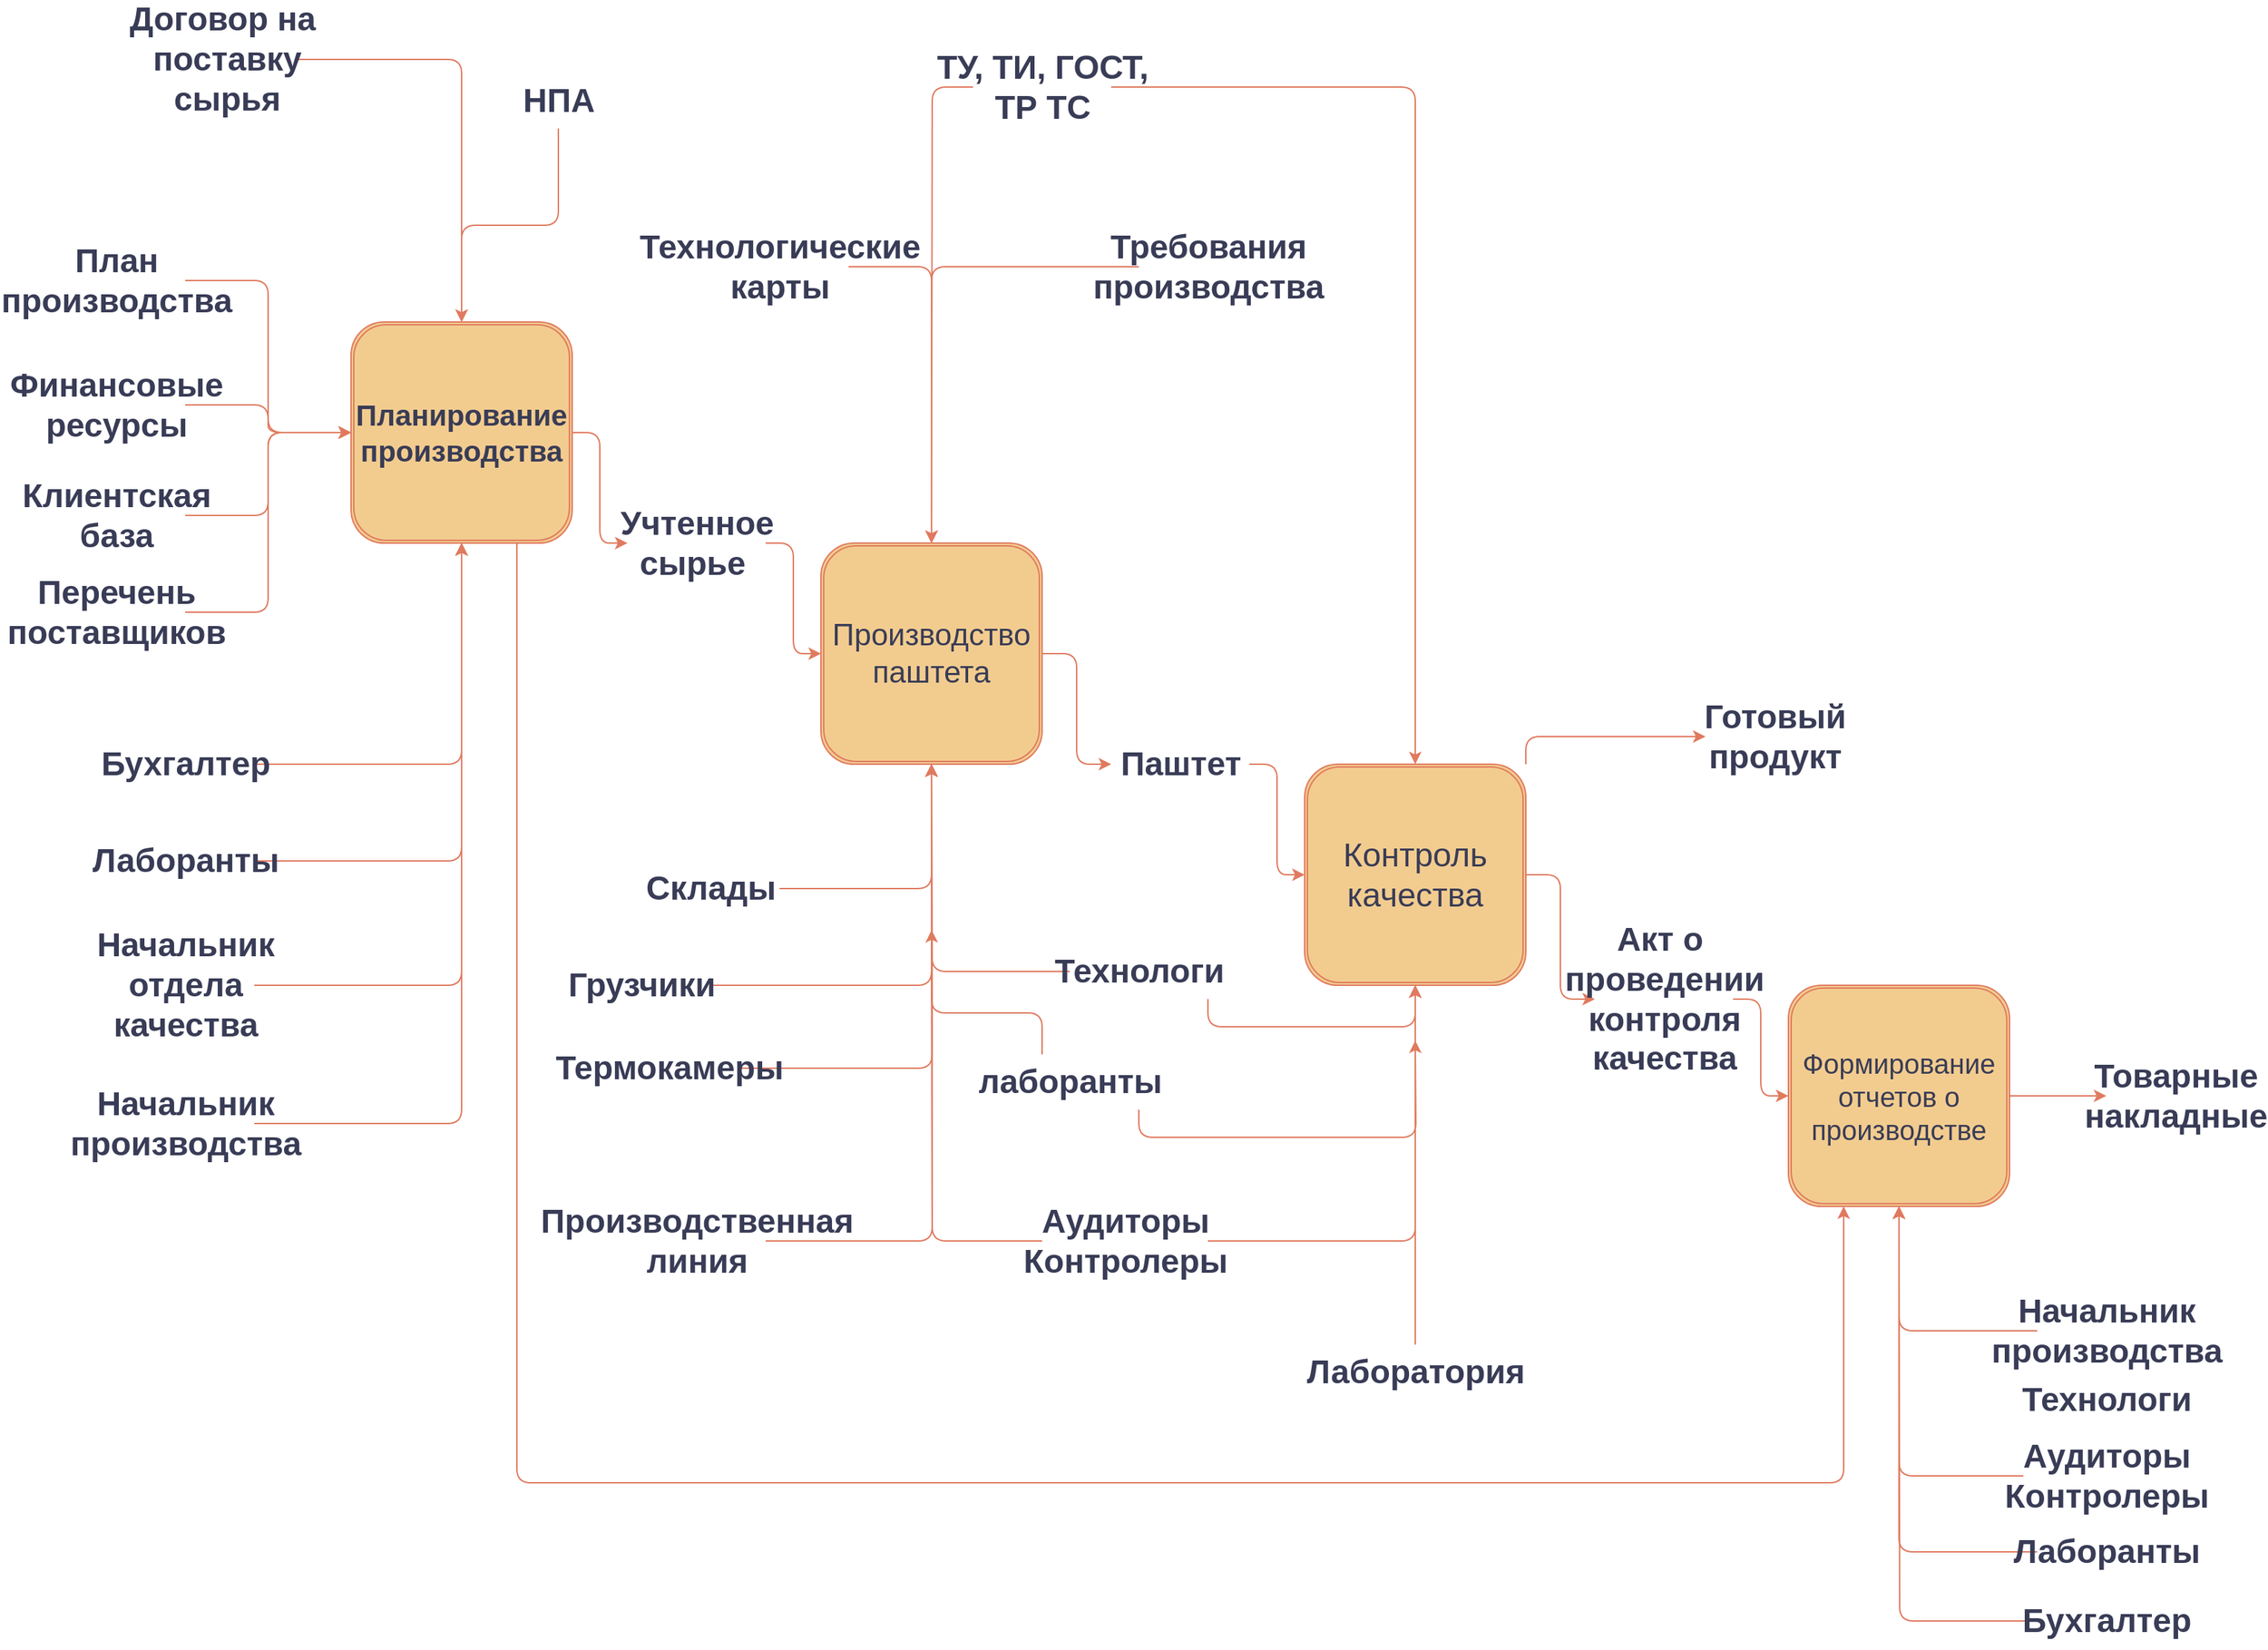 <mxfile version="22.1.9" type="github" pages="2">
  <diagram name="Page-1" id="ff44883e-f642-bcb2-894b-16b3d25a3f0b">
    <mxGraphModel dx="2196" dy="1233" grid="1" gridSize="10" guides="1" tooltips="1" connect="1" arrows="1" fold="1" page="1" pageScale="1.5" pageWidth="1169" pageHeight="826" background="none" math="0" shadow="0">
      <root>
        <mxCell id="0" style=";html=1;" />
        <mxCell id="1" style=";html=1;" parent="0" />
        <mxCell id="2MNdG8TWTTD4uLRWo31f-23" style="edgeStyle=orthogonalEdgeStyle;rounded=1;orthogonalLoop=1;jettySize=auto;html=1;entryX=0;entryY=0.5;entryDx=0;entryDy=0;labelBackgroundColor=none;strokeColor=#E07A5F;fontColor=default;" parent="1" source="2MNdG8TWTTD4uLRWo31f-26" target="2MNdG8TWTTD4uLRWo31f-2" edge="1">
          <mxGeometry relative="1" as="geometry" />
        </mxCell>
        <mxCell id="viDNINyU55MQzNqJjscu-8" style="edgeStyle=orthogonalEdgeStyle;rounded=1;orthogonalLoop=1;jettySize=auto;html=1;exitX=0.75;exitY=1;exitDx=0;exitDy=0;entryX=0.25;entryY=1;entryDx=0;entryDy=0;strokeColor=#E07A5F;fontColor=#393C56;fillColor=#F2CC8F;" edge="1" parent="1" source="2MNdG8TWTTD4uLRWo31f-1" target="2MNdG8TWTTD4uLRWo31f-4">
          <mxGeometry relative="1" as="geometry">
            <Array as="points">
              <mxPoint x="390" y="1110" />
              <mxPoint x="1350" y="1110" />
            </Array>
          </mxGeometry>
        </mxCell>
        <mxCell id="2MNdG8TWTTD4uLRWo31f-1" value="&lt;h3 style=&quot;font-size: 21px;&quot;&gt;Планирование производства&lt;/h3&gt;" style="shape=ext;double=1;whiteSpace=wrap;html=1;aspect=fixed;fontSize=21;labelBackgroundColor=none;fillColor=#F2CC8F;strokeColor=#E07A5F;fontColor=#393C56;rounded=1;" parent="1" vertex="1">
          <mxGeometry x="270" y="270" width="160" height="160" as="geometry" />
        </mxCell>
        <mxCell id="2MNdG8TWTTD4uLRWo31f-24" style="edgeStyle=orthogonalEdgeStyle;rounded=1;orthogonalLoop=1;jettySize=auto;html=1;entryX=0;entryY=0.5;entryDx=0;entryDy=0;labelBackgroundColor=none;strokeColor=#E07A5F;fontColor=default;" parent="1" source="viDNINyU55MQzNqJjscu-6" target="2MNdG8TWTTD4uLRWo31f-3" edge="1">
          <mxGeometry relative="1" as="geometry" />
        </mxCell>
        <mxCell id="2MNdG8TWTTD4uLRWo31f-2" value="Производство паштета" style="shape=ext;double=1;whiteSpace=wrap;html=1;aspect=fixed;fontSize=22;labelBackgroundColor=none;fillColor=#F2CC8F;strokeColor=#E07A5F;fontColor=#393C56;rounded=1;" parent="1" vertex="1">
          <mxGeometry x="610" y="430" width="160" height="160" as="geometry" />
        </mxCell>
        <mxCell id="2MNdG8TWTTD4uLRWo31f-25" style="edgeStyle=orthogonalEdgeStyle;rounded=1;orthogonalLoop=1;jettySize=auto;html=1;entryX=0;entryY=0.5;entryDx=0;entryDy=0;labelBackgroundColor=none;strokeColor=#E07A5F;fontColor=default;" parent="1" source="2MNdG8TWTTD4uLRWo31f-57" target="2MNdG8TWTTD4uLRWo31f-4" edge="1">
          <mxGeometry relative="1" as="geometry" />
        </mxCell>
        <mxCell id="2MNdG8TWTTD4uLRWo31f-61" style="edgeStyle=orthogonalEdgeStyle;rounded=1;orthogonalLoop=1;jettySize=auto;html=1;exitX=1;exitY=0;exitDx=0;exitDy=0;entryX=0;entryY=0.5;entryDx=0;entryDy=0;labelBackgroundColor=none;strokeColor=#E07A5F;fontColor=default;" parent="1" source="2MNdG8TWTTD4uLRWo31f-3" target="2MNdG8TWTTD4uLRWo31f-56" edge="1">
          <mxGeometry relative="1" as="geometry" />
        </mxCell>
        <mxCell id="2MNdG8TWTTD4uLRWo31f-3" value="Контроль качества" style="shape=ext;double=1;whiteSpace=wrap;html=1;aspect=fixed;fontSize=24;labelBackgroundColor=none;fillColor=#F2CC8F;strokeColor=#E07A5F;fontColor=#393C56;rounded=1;" parent="1" vertex="1">
          <mxGeometry x="960" y="590" width="160" height="160" as="geometry" />
        </mxCell>
        <mxCell id="2MNdG8TWTTD4uLRWo31f-79" style="edgeStyle=orthogonalEdgeStyle;rounded=1;orthogonalLoop=1;jettySize=auto;html=1;exitX=1;exitY=0.5;exitDx=0;exitDy=0;entryX=0;entryY=0.5;entryDx=0;entryDy=0;labelBackgroundColor=none;strokeColor=#E07A5F;fontColor=default;" parent="1" source="2MNdG8TWTTD4uLRWo31f-4" target="2MNdG8TWTTD4uLRWo31f-77" edge="1">
          <mxGeometry relative="1" as="geometry" />
        </mxCell>
        <mxCell id="2MNdG8TWTTD4uLRWo31f-4" value="Формирование отчетов о производстве" style="shape=ext;double=1;whiteSpace=wrap;html=1;aspect=fixed;fontSize=20;labelBackgroundColor=none;fillColor=#F2CC8F;strokeColor=#E07A5F;fontColor=#393C56;rounded=1;" parent="1" vertex="1">
          <mxGeometry x="1310" y="750" width="160" height="160" as="geometry" />
        </mxCell>
        <mxCell id="2MNdG8TWTTD4uLRWo31f-20" style="edgeStyle=orthogonalEdgeStyle;rounded=1;orthogonalLoop=1;jettySize=auto;html=1;entryX=0.5;entryY=0;entryDx=0;entryDy=0;labelBackgroundColor=none;strokeColor=#E07A5F;fontColor=default;" parent="1" source="2MNdG8TWTTD4uLRWo31f-5" target="2MNdG8TWTTD4uLRWo31f-1" edge="1">
          <mxGeometry relative="1" as="geometry" />
        </mxCell>
        <mxCell id="2MNdG8TWTTD4uLRWo31f-5" value="Договор на&amp;nbsp;&lt;br&gt;поставку&lt;br&gt;сырья" style="text;strokeColor=none;fillColor=none;html=1;fontSize=24;fontStyle=1;verticalAlign=middle;align=center;labelBackgroundColor=none;fontColor=#393C56;rounded=1;" parent="1" vertex="1">
          <mxGeometry x="130" y="60" width="100" height="40" as="geometry" />
        </mxCell>
        <mxCell id="2MNdG8TWTTD4uLRWo31f-14" style="edgeStyle=orthogonalEdgeStyle;rounded=1;orthogonalLoop=1;jettySize=auto;html=1;entryX=0.5;entryY=0;entryDx=0;entryDy=0;labelBackgroundColor=none;strokeColor=#E07A5F;fontColor=default;" parent="1" source="2MNdG8TWTTD4uLRWo31f-6" target="2MNdG8TWTTD4uLRWo31f-1" edge="1">
          <mxGeometry relative="1" as="geometry" />
        </mxCell>
        <mxCell id="2MNdG8TWTTD4uLRWo31f-6" value="НПА" style="text;strokeColor=none;fillColor=none;html=1;fontSize=24;fontStyle=1;verticalAlign=middle;align=center;labelBackgroundColor=none;fontColor=#393C56;rounded=1;" parent="1" vertex="1">
          <mxGeometry x="370" y="90" width="100" height="40" as="geometry" />
        </mxCell>
        <mxCell id="2MNdG8TWTTD4uLRWo31f-16" style="edgeStyle=orthogonalEdgeStyle;rounded=1;orthogonalLoop=1;jettySize=auto;html=1;entryX=0;entryY=0.5;entryDx=0;entryDy=0;labelBackgroundColor=none;strokeColor=#E07A5F;fontColor=default;" parent="1" source="2MNdG8TWTTD4uLRWo31f-7" target="2MNdG8TWTTD4uLRWo31f-1" edge="1">
          <mxGeometry relative="1" as="geometry" />
        </mxCell>
        <mxCell id="2MNdG8TWTTD4uLRWo31f-7" value="План&lt;br&gt;производства" style="text;strokeColor=none;fillColor=none;html=1;fontSize=24;fontStyle=1;verticalAlign=middle;align=center;labelBackgroundColor=none;fontColor=#393C56;rounded=1;" parent="1" vertex="1">
          <mxGeometry x="50" y="220" width="100" height="40" as="geometry" />
        </mxCell>
        <mxCell id="viDNINyU55MQzNqJjscu-15" style="edgeStyle=orthogonalEdgeStyle;rounded=1;orthogonalLoop=1;jettySize=auto;html=1;entryX=0.5;entryY=1;entryDx=0;entryDy=0;strokeColor=#E07A5F;fontColor=#393C56;fillColor=#F2CC8F;" edge="1" parent="1" source="2MNdG8TWTTD4uLRWo31f-9" target="2MNdG8TWTTD4uLRWo31f-1">
          <mxGeometry relative="1" as="geometry" />
        </mxCell>
        <mxCell id="2MNdG8TWTTD4uLRWo31f-9" value="Начальник &lt;br&gt;производства" style="text;strokeColor=none;fillColor=none;html=1;fontSize=24;fontStyle=1;verticalAlign=middle;align=center;labelBackgroundColor=none;fontColor=#393C56;rounded=1;" parent="1" vertex="1">
          <mxGeometry x="100" y="830" width="100" height="40" as="geometry" />
        </mxCell>
        <mxCell id="2MNdG8TWTTD4uLRWo31f-18" style="edgeStyle=orthogonalEdgeStyle;rounded=1;orthogonalLoop=1;jettySize=auto;html=1;entryX=0.5;entryY=1;entryDx=0;entryDy=0;labelBackgroundColor=none;strokeColor=#E07A5F;fontColor=default;" parent="1" source="2MNdG8TWTTD4uLRWo31f-10" target="2MNdG8TWTTD4uLRWo31f-1" edge="1">
          <mxGeometry relative="1" as="geometry" />
        </mxCell>
        <mxCell id="2MNdG8TWTTD4uLRWo31f-10" value="Бухгалтер" style="text;strokeColor=none;fillColor=none;html=1;fontSize=24;fontStyle=1;verticalAlign=middle;align=center;labelBackgroundColor=none;fontColor=#393C56;rounded=1;" parent="1" vertex="1">
          <mxGeometry x="100" y="570" width="100" height="40" as="geometry" />
        </mxCell>
        <mxCell id="2MNdG8TWTTD4uLRWo31f-13" style="edgeStyle=orthogonalEdgeStyle;rounded=1;orthogonalLoop=1;jettySize=auto;html=1;entryX=0.5;entryY=1;entryDx=0;entryDy=0;labelBackgroundColor=none;strokeColor=#E07A5F;fontColor=default;" parent="1" target="2MNdG8TWTTD4uLRWo31f-1" edge="1" source="2MNdG8TWTTD4uLRWo31f-76">
          <mxGeometry relative="1" as="geometry">
            <mxPoint x="140.0" y="670.059" as="sourcePoint" />
          </mxGeometry>
        </mxCell>
        <mxCell id="2MNdG8TWTTD4uLRWo31f-19" style="edgeStyle=orthogonalEdgeStyle;rounded=1;orthogonalLoop=1;jettySize=auto;html=1;entryX=0.5;entryY=1;entryDx=0;entryDy=0;labelBackgroundColor=none;strokeColor=#E07A5F;fontColor=default;" parent="1" source="2MNdG8TWTTD4uLRWo31f-12" target="2MNdG8TWTTD4uLRWo31f-1" edge="1">
          <mxGeometry relative="1" as="geometry" />
        </mxCell>
        <mxCell id="2MNdG8TWTTD4uLRWo31f-12" value="Начальник&lt;br&gt;отдела&lt;br&gt;качества" style="text;strokeColor=none;fillColor=none;html=1;fontSize=24;fontStyle=1;verticalAlign=middle;align=center;labelBackgroundColor=none;fontColor=#393C56;rounded=1;" parent="1" vertex="1">
          <mxGeometry x="100" y="730" width="100" height="40" as="geometry" />
        </mxCell>
        <mxCell id="2MNdG8TWTTD4uLRWo31f-55" style="edgeStyle=orthogonalEdgeStyle;rounded=1;orthogonalLoop=1;jettySize=auto;html=1;exitX=1;exitY=0.5;exitDx=0;exitDy=0;entryX=0.5;entryY=0;entryDx=0;entryDy=0;labelBackgroundColor=none;strokeColor=#E07A5F;fontColor=default;" parent="1" source="2MNdG8TWTTD4uLRWo31f-27" target="2MNdG8TWTTD4uLRWo31f-3" edge="1">
          <mxGeometry relative="1" as="geometry" />
        </mxCell>
        <mxCell id="4wdFIAZ6K4_SS5EIAHYy-5" style="edgeStyle=orthogonalEdgeStyle;rounded=1;orthogonalLoop=1;jettySize=auto;html=1;strokeColor=#E07A5F;fontColor=#393C56;fillColor=#F2CC8F;" edge="1" parent="1" source="2MNdG8TWTTD4uLRWo31f-27">
          <mxGeometry relative="1" as="geometry">
            <mxPoint x="690" y="430" as="targetPoint" />
          </mxGeometry>
        </mxCell>
        <mxCell id="2MNdG8TWTTD4uLRWo31f-27" value="ТУ, ТИ, ГОСТ, &lt;br&gt;ТР ТС" style="text;strokeColor=none;fillColor=none;html=1;fontSize=24;fontStyle=1;verticalAlign=middle;align=center;labelBackgroundColor=none;fontColor=#393C56;rounded=1;" parent="1" vertex="1">
          <mxGeometry x="720" y="80" width="100" height="40" as="geometry" />
        </mxCell>
        <mxCell id="2MNdG8TWTTD4uLRWo31f-38" style="edgeStyle=orthogonalEdgeStyle;rounded=1;orthogonalLoop=1;jettySize=auto;html=1;entryX=0.5;entryY=1;entryDx=0;entryDy=0;labelBackgroundColor=none;strokeColor=#E07A5F;fontColor=default;" parent="1" source="2MNdG8TWTTD4uLRWo31f-29" target="2MNdG8TWTTD4uLRWo31f-2" edge="1">
          <mxGeometry relative="1" as="geometry" />
        </mxCell>
        <mxCell id="2MNdG8TWTTD4uLRWo31f-29" value="Грузчики" style="text;strokeColor=none;fillColor=none;html=1;fontSize=24;fontStyle=1;verticalAlign=middle;align=center;labelBackgroundColor=none;fontColor=#393C56;rounded=1;" parent="1" vertex="1">
          <mxGeometry x="430" y="730" width="100" height="40" as="geometry" />
        </mxCell>
        <mxCell id="2MNdG8TWTTD4uLRWo31f-39" style="edgeStyle=orthogonalEdgeStyle;rounded=1;orthogonalLoop=1;jettySize=auto;html=1;entryX=0.5;entryY=1;entryDx=0;entryDy=0;labelBackgroundColor=none;strokeColor=#E07A5F;fontColor=default;" parent="1" source="2MNdG8TWTTD4uLRWo31f-30" target="2MNdG8TWTTD4uLRWo31f-2" edge="1">
          <mxGeometry relative="1" as="geometry">
            <Array as="points">
              <mxPoint x="770" y="770" />
              <mxPoint x="690" y="770" />
            </Array>
          </mxGeometry>
        </mxCell>
        <mxCell id="2MNdG8TWTTD4uLRWo31f-52" style="edgeStyle=orthogonalEdgeStyle;rounded=1;orthogonalLoop=1;jettySize=auto;html=1;exitX=1;exitY=1;exitDx=0;exitDy=0;labelBackgroundColor=none;strokeColor=#E07A5F;fontColor=default;" parent="1" source="2MNdG8TWTTD4uLRWo31f-30" edge="1">
          <mxGeometry relative="1" as="geometry">
            <mxPoint x="1040" y="790" as="targetPoint" />
          </mxGeometry>
        </mxCell>
        <mxCell id="2MNdG8TWTTD4uLRWo31f-30" value="лаборанты" style="text;strokeColor=none;fillColor=none;html=1;fontSize=24;fontStyle=1;verticalAlign=middle;align=center;labelBackgroundColor=none;fontColor=#393C56;rounded=1;" parent="1" vertex="1">
          <mxGeometry x="740" y="800" width="100" height="40" as="geometry" />
        </mxCell>
        <mxCell id="2MNdG8TWTTD4uLRWo31f-36" style="edgeStyle=orthogonalEdgeStyle;rounded=1;orthogonalLoop=1;jettySize=auto;html=1;entryX=0.5;entryY=1;entryDx=0;entryDy=0;labelBackgroundColor=none;strokeColor=#E07A5F;fontColor=default;" parent="1" source="2MNdG8TWTTD4uLRWo31f-31" target="2MNdG8TWTTD4uLRWo31f-2" edge="1">
          <mxGeometry relative="1" as="geometry" />
        </mxCell>
        <mxCell id="2MNdG8TWTTD4uLRWo31f-31" value="Склады" style="text;strokeColor=none;fillColor=none;html=1;fontSize=24;fontStyle=1;verticalAlign=middle;align=center;labelBackgroundColor=none;fontColor=#393C56;rounded=1;" parent="1" vertex="1">
          <mxGeometry x="480" y="660" width="100" height="40" as="geometry" />
        </mxCell>
        <mxCell id="2MNdG8TWTTD4uLRWo31f-37" style="edgeStyle=orthogonalEdgeStyle;rounded=1;orthogonalLoop=1;jettySize=auto;html=1;labelBackgroundColor=none;strokeColor=#E07A5F;fontColor=default;" parent="1" source="2MNdG8TWTTD4uLRWo31f-32" edge="1">
          <mxGeometry relative="1" as="geometry">
            <mxPoint x="690" y="590" as="targetPoint" />
          </mxGeometry>
        </mxCell>
        <mxCell id="2MNdG8TWTTD4uLRWo31f-32" value="Термокамеры" style="text;strokeColor=none;fillColor=none;html=1;fontSize=24;fontStyle=1;verticalAlign=middle;align=center;labelBackgroundColor=none;fontColor=#393C56;rounded=1;" parent="1" vertex="1">
          <mxGeometry x="450" y="790" width="100" height="40" as="geometry" />
        </mxCell>
        <mxCell id="2MNdG8TWTTD4uLRWo31f-47" style="edgeStyle=orthogonalEdgeStyle;rounded=1;orthogonalLoop=1;jettySize=auto;html=1;entryX=0.5;entryY=1;entryDx=0;entryDy=0;labelBackgroundColor=none;strokeColor=#E07A5F;fontColor=default;" parent="1" source="2MNdG8TWTTD4uLRWo31f-33" target="2MNdG8TWTTD4uLRWo31f-3" edge="1">
          <mxGeometry relative="1" as="geometry" />
        </mxCell>
        <mxCell id="4wdFIAZ6K4_SS5EIAHYy-6" style="edgeStyle=orthogonalEdgeStyle;rounded=1;orthogonalLoop=1;jettySize=auto;html=1;strokeColor=#E07A5F;fontColor=#393C56;fillColor=#F2CC8F;" edge="1" parent="1" source="2MNdG8TWTTD4uLRWo31f-33">
          <mxGeometry relative="1" as="geometry">
            <mxPoint x="690" y="590" as="targetPoint" />
          </mxGeometry>
        </mxCell>
        <mxCell id="2MNdG8TWTTD4uLRWo31f-33" value="Аудиторы&lt;br&gt;Контролеры" style="text;strokeColor=none;fillColor=none;html=1;fontSize=24;fontStyle=1;verticalAlign=middle;align=center;labelBackgroundColor=none;fontColor=#393C56;rounded=1;" parent="1" vertex="1">
          <mxGeometry x="770" y="890" width="120" height="90" as="geometry" />
        </mxCell>
        <mxCell id="2MNdG8TWTTD4uLRWo31f-41" style="edgeStyle=orthogonalEdgeStyle;rounded=1;orthogonalLoop=1;jettySize=auto;html=1;labelBackgroundColor=none;strokeColor=#E07A5F;fontColor=default;" parent="1" source="2MNdG8TWTTD4uLRWo31f-34" edge="1">
          <mxGeometry relative="1" as="geometry">
            <mxPoint x="690" y="710" as="targetPoint" />
          </mxGeometry>
        </mxCell>
        <mxCell id="2MNdG8TWTTD4uLRWo31f-51" style="edgeStyle=orthogonalEdgeStyle;rounded=1;orthogonalLoop=1;jettySize=auto;html=1;exitX=1;exitY=1;exitDx=0;exitDy=0;entryX=0.5;entryY=1;entryDx=0;entryDy=0;labelBackgroundColor=none;strokeColor=#E07A5F;fontColor=default;" parent="1" source="2MNdG8TWTTD4uLRWo31f-34" target="2MNdG8TWTTD4uLRWo31f-3" edge="1">
          <mxGeometry relative="1" as="geometry" />
        </mxCell>
        <mxCell id="2MNdG8TWTTD4uLRWo31f-34" value="Технологи" style="text;strokeColor=none;fillColor=none;html=1;fontSize=24;fontStyle=1;verticalAlign=middle;align=center;labelBackgroundColor=none;fontColor=#393C56;rounded=1;" parent="1" vertex="1">
          <mxGeometry x="790" y="720" width="100" height="40" as="geometry" />
        </mxCell>
        <mxCell id="2MNdG8TWTTD4uLRWo31f-43" style="edgeStyle=orthogonalEdgeStyle;rounded=1;orthogonalLoop=1;jettySize=auto;html=1;labelBackgroundColor=none;strokeColor=#E07A5F;fontColor=default;" parent="1" source="2MNdG8TWTTD4uLRWo31f-35" edge="1">
          <mxGeometry relative="1" as="geometry">
            <mxPoint x="690" y="590" as="targetPoint" />
          </mxGeometry>
        </mxCell>
        <mxCell id="2MNdG8TWTTD4uLRWo31f-35" value="Производственная&lt;br&gt;линия" style="text;strokeColor=none;fillColor=none;html=1;fontSize=24;fontStyle=1;verticalAlign=middle;align=center;labelBackgroundColor=none;fontColor=#393C56;rounded=1;" parent="1" vertex="1">
          <mxGeometry x="470" y="915" width="100" height="40" as="geometry" />
        </mxCell>
        <mxCell id="2MNdG8TWTTD4uLRWo31f-54" style="edgeStyle=orthogonalEdgeStyle;rounded=1;orthogonalLoop=1;jettySize=auto;html=1;entryX=0.5;entryY=1;entryDx=0;entryDy=0;labelBackgroundColor=none;strokeColor=#E07A5F;fontColor=default;" parent="1" source="2MNdG8TWTTD4uLRWo31f-53" target="2MNdG8TWTTD4uLRWo31f-3" edge="1">
          <mxGeometry relative="1" as="geometry" />
        </mxCell>
        <mxCell id="2MNdG8TWTTD4uLRWo31f-53" value="Лаборатория" style="text;strokeColor=none;fillColor=none;html=1;fontSize=24;fontStyle=1;verticalAlign=middle;align=center;labelBackgroundColor=none;fontColor=#393C56;rounded=1;" parent="1" vertex="1">
          <mxGeometry x="990" y="1010" width="100" height="40" as="geometry" />
        </mxCell>
        <mxCell id="2MNdG8TWTTD4uLRWo31f-56" value="Готовый &lt;br&gt;продукт" style="text;strokeColor=none;fillColor=none;html=1;fontSize=24;fontStyle=1;verticalAlign=middle;align=center;labelBackgroundColor=none;fontColor=#393C56;rounded=1;" parent="1" vertex="1">
          <mxGeometry x="1250" y="550" width="100" height="40" as="geometry" />
        </mxCell>
        <mxCell id="2MNdG8TWTTD4uLRWo31f-58" value="" style="edgeStyle=orthogonalEdgeStyle;rounded=1;orthogonalLoop=1;jettySize=auto;html=1;entryX=0;entryY=0.5;entryDx=0;entryDy=0;labelBackgroundColor=none;strokeColor=#E07A5F;fontColor=default;" parent="1" source="2MNdG8TWTTD4uLRWo31f-3" target="2MNdG8TWTTD4uLRWo31f-57" edge="1">
          <mxGeometry relative="1" as="geometry">
            <mxPoint x="1120" y="670" as="sourcePoint" />
            <mxPoint x="1310" y="830" as="targetPoint" />
          </mxGeometry>
        </mxCell>
        <mxCell id="2MNdG8TWTTD4uLRWo31f-57" value="Акт о&amp;nbsp;&lt;br&gt;проведении&lt;br&gt;контроля&lt;br&gt;качества" style="text;strokeColor=none;fillColor=none;html=1;fontSize=24;fontStyle=1;verticalAlign=middle;align=center;labelBackgroundColor=none;fontColor=#393C56;rounded=1;" parent="1" vertex="1">
          <mxGeometry x="1170" y="740" width="100" height="40" as="geometry" />
        </mxCell>
        <mxCell id="2MNdG8TWTTD4uLRWo31f-59" value="" style="edgeStyle=orthogonalEdgeStyle;rounded=1;orthogonalLoop=1;jettySize=auto;html=1;entryX=0;entryY=0.5;entryDx=0;entryDy=0;labelBackgroundColor=none;strokeColor=#E07A5F;fontColor=default;" parent="1" source="2MNdG8TWTTD4uLRWo31f-1" target="2MNdG8TWTTD4uLRWo31f-26" edge="1">
          <mxGeometry relative="1" as="geometry">
            <mxPoint x="430" y="350" as="sourcePoint" />
            <mxPoint x="610" y="510" as="targetPoint" />
          </mxGeometry>
        </mxCell>
        <mxCell id="2MNdG8TWTTD4uLRWo31f-26" value="Учтенное&lt;br&gt;сырье&amp;nbsp;" style="text;strokeColor=none;fillColor=none;html=1;fontSize=24;fontStyle=1;verticalAlign=middle;align=center;labelBackgroundColor=none;fontColor=#393C56;rounded=1;" parent="1" vertex="1">
          <mxGeometry x="470" y="410" width="100" height="40" as="geometry" />
        </mxCell>
        <mxCell id="viDNINyU55MQzNqJjscu-5" style="edgeStyle=orthogonalEdgeStyle;rounded=1;orthogonalLoop=1;jettySize=auto;html=1;strokeColor=#E07A5F;fontColor=#393C56;fillColor=#F2CC8F;" edge="1" parent="1" source="2MNdG8TWTTD4uLRWo31f-63">
          <mxGeometry relative="1" as="geometry">
            <mxPoint x="1390" y="910" as="targetPoint" />
          </mxGeometry>
        </mxCell>
        <mxCell id="2MNdG8TWTTD4uLRWo31f-63" value="Бухгалтер" style="text;strokeColor=none;fillColor=none;html=1;fontSize=24;fontStyle=1;verticalAlign=middle;align=center;labelBackgroundColor=none;fontColor=#393C56;rounded=1;" parent="1" vertex="1">
          <mxGeometry x="1490" y="1190" width="100" height="40" as="geometry" />
        </mxCell>
        <mxCell id="2MNdG8TWTTD4uLRWo31f-69" style="edgeStyle=orthogonalEdgeStyle;rounded=1;orthogonalLoop=1;jettySize=auto;html=1;labelBackgroundColor=none;strokeColor=#E07A5F;fontColor=default;" parent="1" source="2MNdG8TWTTD4uLRWo31f-64" target="2MNdG8TWTTD4uLRWo31f-4" edge="1">
          <mxGeometry relative="1" as="geometry" />
        </mxCell>
        <mxCell id="2MNdG8TWTTD4uLRWo31f-64" value="Начальник &lt;br&gt;производства" style="text;strokeColor=none;fillColor=none;html=1;fontSize=24;fontStyle=1;verticalAlign=middle;align=center;labelBackgroundColor=none;fontColor=#393C56;rounded=1;" parent="1" vertex="1">
          <mxGeometry x="1490" y="980" width="100" height="40" as="geometry" />
        </mxCell>
        <mxCell id="viDNINyU55MQzNqJjscu-3" style="edgeStyle=orthogonalEdgeStyle;rounded=1;orthogonalLoop=1;jettySize=auto;html=1;entryX=0.5;entryY=1;entryDx=0;entryDy=0;strokeColor=#E07A5F;fontColor=#393C56;fillColor=#F2CC8F;" edge="1" parent="1" source="2MNdG8TWTTD4uLRWo31f-65" target="2MNdG8TWTTD4uLRWo31f-4">
          <mxGeometry relative="1" as="geometry" />
        </mxCell>
        <mxCell id="2MNdG8TWTTD4uLRWo31f-65" value="Аудиторы&lt;br&gt;Контролеры" style="text;strokeColor=none;fillColor=none;html=1;fontSize=24;fontStyle=1;verticalAlign=middle;align=center;labelBackgroundColor=none;fontColor=#393C56;rounded=1;" parent="1" vertex="1">
          <mxGeometry x="1480" y="1060" width="120" height="90" as="geometry" />
        </mxCell>
        <mxCell id="2MNdG8TWTTD4uLRWo31f-66" value="Технологи" style="text;strokeColor=none;fillColor=none;html=1;fontSize=24;fontStyle=1;verticalAlign=middle;align=center;labelBackgroundColor=none;fontColor=#393C56;rounded=1;" parent="1" vertex="1">
          <mxGeometry x="1490" y="1030" width="100" height="40" as="geometry" />
        </mxCell>
        <mxCell id="viDNINyU55MQzNqJjscu-4" style="edgeStyle=orthogonalEdgeStyle;rounded=1;orthogonalLoop=1;jettySize=auto;html=1;strokeColor=#E07A5F;fontColor=#393C56;fillColor=#F2CC8F;entryX=0.5;entryY=1;entryDx=0;entryDy=0;" edge="1" parent="1" source="2MNdG8TWTTD4uLRWo31f-75" target="2MNdG8TWTTD4uLRWo31f-4">
          <mxGeometry relative="1" as="geometry">
            <mxPoint x="1390" y="920" as="targetPoint" />
          </mxGeometry>
        </mxCell>
        <mxCell id="2MNdG8TWTTD4uLRWo31f-75" value="Лаборанты" style="text;strokeColor=none;fillColor=none;html=1;fontSize=24;fontStyle=1;verticalAlign=middle;align=center;labelBackgroundColor=none;fontColor=#393C56;rounded=1;" parent="1" vertex="1">
          <mxGeometry x="1490" y="1140" width="100" height="40" as="geometry" />
        </mxCell>
        <mxCell id="2MNdG8TWTTD4uLRWo31f-77" value="Товарные&lt;br&gt;накладные" style="text;strokeColor=none;fillColor=none;html=1;fontSize=24;fontStyle=1;verticalAlign=middle;align=center;labelBackgroundColor=none;fontColor=#393C56;rounded=1;" parent="1" vertex="1">
          <mxGeometry x="1540" y="810" width="100" height="40" as="geometry" />
        </mxCell>
        <mxCell id="viDNINyU55MQzNqJjscu-7" value="" style="edgeStyle=orthogonalEdgeStyle;rounded=1;orthogonalLoop=1;jettySize=auto;html=1;entryX=0;entryY=0.5;entryDx=0;entryDy=0;labelBackgroundColor=none;strokeColor=#E07A5F;fontColor=default;" edge="1" parent="1" source="2MNdG8TWTTD4uLRWo31f-2" target="viDNINyU55MQzNqJjscu-6">
          <mxGeometry relative="1" as="geometry">
            <mxPoint x="770" y="510" as="sourcePoint" />
            <mxPoint x="960" y="670" as="targetPoint" />
          </mxGeometry>
        </mxCell>
        <mxCell id="viDNINyU55MQzNqJjscu-6" value="Паштет" style="text;strokeColor=none;fillColor=none;html=1;fontSize=24;fontStyle=1;verticalAlign=middle;align=center;labelBackgroundColor=none;fontColor=#393C56;rounded=1;" vertex="1" parent="1">
          <mxGeometry x="820" y="570" width="100" height="40" as="geometry" />
        </mxCell>
        <mxCell id="viDNINyU55MQzNqJjscu-14" style="edgeStyle=orthogonalEdgeStyle;rounded=1;orthogonalLoop=1;jettySize=auto;html=1;entryX=0;entryY=0.5;entryDx=0;entryDy=0;strokeColor=#E07A5F;fontColor=#393C56;fillColor=#F2CC8F;" edge="1" parent="1" source="viDNINyU55MQzNqJjscu-9" target="2MNdG8TWTTD4uLRWo31f-1">
          <mxGeometry relative="1" as="geometry" />
        </mxCell>
        <mxCell id="viDNINyU55MQzNqJjscu-9" value="Финансовые&lt;br&gt;ресурсы&lt;br&gt;" style="text;strokeColor=none;fillColor=none;html=1;fontSize=24;fontStyle=1;verticalAlign=middle;align=center;labelBackgroundColor=none;fontColor=#393C56;rounded=1;" vertex="1" parent="1">
          <mxGeometry x="50" y="310" width="100" height="40" as="geometry" />
        </mxCell>
        <mxCell id="viDNINyU55MQzNqJjscu-16" style="edgeStyle=orthogonalEdgeStyle;rounded=1;orthogonalLoop=1;jettySize=auto;html=1;entryX=0;entryY=0.5;entryDx=0;entryDy=0;strokeColor=#E07A5F;fontColor=#393C56;fillColor=#F2CC8F;" edge="1" parent="1" source="viDNINyU55MQzNqJjscu-10" target="2MNdG8TWTTD4uLRWo31f-1">
          <mxGeometry relative="1" as="geometry" />
        </mxCell>
        <mxCell id="viDNINyU55MQzNqJjscu-10" value="Перечень&lt;br&gt;поставщиков" style="text;strokeColor=none;fillColor=none;html=1;fontSize=24;fontStyle=1;verticalAlign=middle;align=center;labelBackgroundColor=none;fontColor=#393C56;rounded=1;" vertex="1" parent="1">
          <mxGeometry x="50" y="460" width="100" height="40" as="geometry" />
        </mxCell>
        <mxCell id="viDNINyU55MQzNqJjscu-13" style="edgeStyle=orthogonalEdgeStyle;rounded=1;orthogonalLoop=1;jettySize=auto;html=1;exitX=1;exitY=0.5;exitDx=0;exitDy=0;strokeColor=#E07A5F;fontColor=#393C56;fillColor=#F2CC8F;" edge="1" parent="1" source="viDNINyU55MQzNqJjscu-11" target="2MNdG8TWTTD4uLRWo31f-1">
          <mxGeometry relative="1" as="geometry" />
        </mxCell>
        <mxCell id="viDNINyU55MQzNqJjscu-11" value="Клиентская&lt;br&gt;база" style="text;strokeColor=none;fillColor=none;html=1;fontSize=24;fontStyle=1;verticalAlign=middle;align=center;labelBackgroundColor=none;fontColor=#393C56;rounded=1;" vertex="1" parent="1">
          <mxGeometry x="50" y="390" width="100" height="40" as="geometry" />
        </mxCell>
        <mxCell id="2MNdG8TWTTD4uLRWo31f-76" value="Лаборанты" style="text;strokeColor=none;fillColor=none;html=1;fontSize=24;fontStyle=1;verticalAlign=middle;align=center;labelBackgroundColor=none;fontColor=#393C56;rounded=1;" parent="1" vertex="1">
          <mxGeometry x="100" y="640" width="100" height="40" as="geometry" />
        </mxCell>
        <mxCell id="4wdFIAZ6K4_SS5EIAHYy-4" style="edgeStyle=orthogonalEdgeStyle;rounded=1;orthogonalLoop=1;jettySize=auto;html=1;entryX=0.5;entryY=0;entryDx=0;entryDy=0;strokeColor=#E07A5F;fontColor=#393C56;fillColor=#F2CC8F;" edge="1" parent="1" source="4wdFIAZ6K4_SS5EIAHYy-1" target="2MNdG8TWTTD4uLRWo31f-2">
          <mxGeometry relative="1" as="geometry">
            <Array as="points">
              <mxPoint x="690" y="230" />
            </Array>
          </mxGeometry>
        </mxCell>
        <mxCell id="4wdFIAZ6K4_SS5EIAHYy-1" value="Технологические&lt;br&gt;карты" style="text;strokeColor=none;fillColor=none;html=1;fontSize=24;fontStyle=1;verticalAlign=middle;align=center;labelBackgroundColor=none;fontColor=#393C56;rounded=1;" vertex="1" parent="1">
          <mxGeometry x="530" y="210" width="100" height="40" as="geometry" />
        </mxCell>
        <mxCell id="4wdFIAZ6K4_SS5EIAHYy-3" style="edgeStyle=orthogonalEdgeStyle;rounded=1;orthogonalLoop=1;jettySize=auto;html=1;entryX=0.5;entryY=0;entryDx=0;entryDy=0;strokeColor=#E07A5F;fontColor=#393C56;fillColor=#F2CC8F;" edge="1" parent="1" source="4wdFIAZ6K4_SS5EIAHYy-2" target="2MNdG8TWTTD4uLRWo31f-2">
          <mxGeometry relative="1" as="geometry" />
        </mxCell>
        <mxCell id="4wdFIAZ6K4_SS5EIAHYy-2" value="Требования&lt;br&gt;производства" style="text;strokeColor=none;fillColor=none;html=1;fontSize=24;fontStyle=1;verticalAlign=middle;align=center;labelBackgroundColor=none;fontColor=#393C56;rounded=1;" vertex="1" parent="1">
          <mxGeometry x="840" y="210" width="100" height="40" as="geometry" />
        </mxCell>
      </root>
    </mxGraphModel>
  </diagram>
  <diagram id="HMAtfDqKbFKIEC1rIzhs" name="Страница — 2">
    <mxGraphModel dx="3145" dy="1937" grid="1" gridSize="10" guides="1" tooltips="1" connect="1" arrows="1" fold="1" page="1" pageScale="1" pageWidth="1169" pageHeight="827" math="0" shadow="0">
      <root>
        <mxCell id="0" />
        <mxCell id="1" parent="0" />
        <mxCell id="DvX3QOUGesFWb3OwWYOA-31" style="edgeStyle=orthogonalEdgeStyle;rounded=1;orthogonalLoop=1;jettySize=auto;html=1;exitX=1;exitY=0.5;exitDx=0;exitDy=0;entryX=0;entryY=0.5;entryDx=0;entryDy=0;labelBackgroundColor=none;strokeColor=#E07A5F;fontColor=default;" edge="1" parent="1" source="DvX3QOUGesFWb3OwWYOA-29" target="DvX3QOUGesFWb3OwWYOA-2">
          <mxGeometry relative="1" as="geometry" />
        </mxCell>
        <mxCell id="DvX3QOUGesFWb3OwWYOA-1" value="Подготовка и смешивание сырья" style="whiteSpace=wrap;html=1;aspect=fixed;fontSize=21;labelBackgroundColor=none;fillColor=#F2CC8F;strokeColor=#E07A5F;fontColor=#393C56;rounded=1;" vertex="1" parent="1">
          <mxGeometry x="130" y="120" width="150" height="150" as="geometry" />
        </mxCell>
        <mxCell id="DvX3QOUGesFWb3OwWYOA-2" value="Производство продукта" style="whiteSpace=wrap;html=1;aspect=fixed;fontSize=21;labelBackgroundColor=none;fillColor=#F2CC8F;strokeColor=#E07A5F;fontColor=#393C56;rounded=1;" vertex="1" parent="1">
          <mxGeometry x="490" y="280" width="150" height="150" as="geometry" />
        </mxCell>
        <mxCell id="DvX3QOUGesFWb3OwWYOA-70" style="edgeStyle=orthogonalEdgeStyle;rounded=1;orthogonalLoop=1;jettySize=auto;html=1;entryX=0;entryY=0.5;entryDx=0;entryDy=0;labelBackgroundColor=none;strokeColor=#E07A5F;fontColor=default;" edge="1" parent="1" source="DvX3QOUGesFWb3OwWYOA-71" target="DvX3QOUGesFWb3OwWYOA-4">
          <mxGeometry relative="1" as="geometry" />
        </mxCell>
        <mxCell id="DvX3QOUGesFWb3OwWYOA-3" value="Порционирование и стерилизация" style="whiteSpace=wrap;html=1;aspect=fixed;fontSize=21;labelBackgroundColor=none;fillColor=#F2CC8F;strokeColor=#E07A5F;fontColor=#393C56;rounded=1;" vertex="1" parent="1">
          <mxGeometry x="810" y="390" width="180" height="180" as="geometry" />
        </mxCell>
        <mxCell id="DvX3QOUGesFWb3OwWYOA-88" style="edgeStyle=orthogonalEdgeStyle;rounded=1;orthogonalLoop=1;jettySize=auto;html=1;exitX=1;exitY=0.75;exitDx=0;exitDy=0;labelBackgroundColor=none;strokeColor=#E07A5F;fontColor=default;" edge="1" parent="1">
          <mxGeometry relative="1" as="geometry">
            <mxPoint x="1470" y="585" as="sourcePoint" />
            <mxPoint x="1540" y="575.0" as="targetPoint" />
            <Array as="points">
              <mxPoint x="1470" y="575" />
            </Array>
          </mxGeometry>
        </mxCell>
        <mxCell id="DvX3QOUGesFWb3OwWYOA-101" style="edgeStyle=orthogonalEdgeStyle;rounded=1;orthogonalLoop=1;jettySize=auto;html=1;exitX=1;exitY=1;exitDx=0;exitDy=0;entryX=0;entryY=0.75;entryDx=0;entryDy=0;labelBackgroundColor=none;strokeColor=#E07A5F;fontColor=default;" edge="1" parent="1" source="DvX3QOUGesFWb3OwWYOA-4" target="DvX3QOUGesFWb3OwWYOA-90">
          <mxGeometry relative="1" as="geometry" />
        </mxCell>
        <mxCell id="DvX3QOUGesFWb3OwWYOA-4" value="Стабилизация эмульсии и структурирование" style="whiteSpace=wrap;html=1;aspect=fixed;fontSize=21;labelBackgroundColor=none;fillColor=#F2CC8F;strokeColor=#E07A5F;fontColor=#393C56;rounded=1;" vertex="1" parent="1">
          <mxGeometry x="1150" y="530" width="180" height="180" as="geometry" />
        </mxCell>
        <mxCell id="DvX3QOUGesFWb3OwWYOA-5" value="ТУ, ТИ, ГОСТ" style="text;strokeColor=none;fillColor=none;html=1;fontSize=24;fontStyle=1;verticalAlign=middle;align=center;labelBackgroundColor=none;fontColor=#393C56;rounded=1;" vertex="1" parent="1">
          <mxGeometry x="60" y="10" width="100" height="40" as="geometry" />
        </mxCell>
        <mxCell id="DvX3QOUGesFWb3OwWYOA-25" style="edgeStyle=orthogonalEdgeStyle;rounded=1;orthogonalLoop=1;jettySize=auto;html=1;exitX=1;exitY=0.25;exitDx=0;exitDy=0;labelBackgroundColor=none;strokeColor=#E07A5F;fontColor=default;" edge="1" parent="1" source="DvX3QOUGesFWb3OwWYOA-6">
          <mxGeometry relative="1" as="geometry">
            <mxPoint x="190" y="280" as="targetPoint" />
          </mxGeometry>
        </mxCell>
        <mxCell id="DvX3QOUGesFWb3OwWYOA-6" value="Технологи" style="text;strokeColor=none;fillColor=none;html=1;fontSize=24;fontStyle=1;verticalAlign=middle;align=center;labelBackgroundColor=none;fontColor=#393C56;rounded=1;" vertex="1" parent="1">
          <mxGeometry x="-40" y="340" width="100" height="40" as="geometry" />
        </mxCell>
        <mxCell id="DvX3QOUGesFWb3OwWYOA-22" style="edgeStyle=orthogonalEdgeStyle;rounded=1;orthogonalLoop=1;jettySize=auto;html=1;exitX=1;exitY=0.5;exitDx=0;exitDy=0;labelBackgroundColor=none;strokeColor=#E07A5F;fontColor=default;" edge="1" parent="1" source="DvX3QOUGesFWb3OwWYOA-7">
          <mxGeometry relative="1" as="geometry">
            <mxPoint x="190" y="280" as="targetPoint" />
          </mxGeometry>
        </mxCell>
        <mxCell id="DvX3QOUGesFWb3OwWYOA-7" value="Оборудование" style="text;strokeColor=none;fillColor=none;html=1;fontSize=24;fontStyle=1;verticalAlign=middle;align=center;labelBackgroundColor=none;fontColor=#393C56;rounded=1;" vertex="1" parent="1">
          <mxGeometry x="-40" y="475" width="100" height="40" as="geometry" />
        </mxCell>
        <mxCell id="DvX3QOUGesFWb3OwWYOA-21" style="edgeStyle=orthogonalEdgeStyle;rounded=1;orthogonalLoop=1;jettySize=auto;html=1;labelBackgroundColor=none;strokeColor=#E07A5F;fontColor=default;" edge="1" parent="1" source="DvX3QOUGesFWb3OwWYOA-8">
          <mxGeometry relative="1" as="geometry">
            <mxPoint x="190" y="280" as="targetPoint" />
          </mxGeometry>
        </mxCell>
        <mxCell id="DvX3QOUGesFWb3OwWYOA-8" value="Вспомогательная&lt;br&gt;посуда&amp;nbsp;" style="text;strokeColor=none;fillColor=none;html=1;fontSize=24;fontStyle=1;verticalAlign=middle;align=center;labelBackgroundColor=none;fontColor=#393C56;rounded=1;" vertex="1" parent="1">
          <mxGeometry x="140" y="560" width="100" height="40" as="geometry" />
        </mxCell>
        <mxCell id="DvX3QOUGesFWb3OwWYOA-19" style="edgeStyle=orthogonalEdgeStyle;rounded=1;orthogonalLoop=1;jettySize=auto;html=1;labelBackgroundColor=none;strokeColor=#E07A5F;fontColor=default;" edge="1" parent="1" source="DvX3QOUGesFWb3OwWYOA-9">
          <mxGeometry relative="1" as="geometry">
            <mxPoint x="120" y="190" as="targetPoint" />
          </mxGeometry>
        </mxCell>
        <mxCell id="DvX3QOUGesFWb3OwWYOA-9" value="Закладка&amp;nbsp;&lt;br&gt;сырья" style="text;strokeColor=none;fillColor=none;html=1;fontSize=24;fontStyle=1;verticalAlign=middle;align=center;labelBackgroundColor=none;fontColor=#393C56;rounded=1;" vertex="1" parent="1">
          <mxGeometry x="-80" y="170" width="100" height="40" as="geometry" />
        </mxCell>
        <mxCell id="DvX3QOUGesFWb3OwWYOA-12" style="edgeStyle=orthogonalEdgeStyle;rounded=1;orthogonalLoop=1;jettySize=auto;html=1;entryX=0.75;entryY=0;entryDx=0;entryDy=0;labelBackgroundColor=none;strokeColor=#E07A5F;fontColor=default;" edge="1" parent="1" source="DvX3QOUGesFWb3OwWYOA-10" target="DvX3QOUGesFWb3OwWYOA-1">
          <mxGeometry relative="1" as="geometry" />
        </mxCell>
        <mxCell id="DvX3QOUGesFWb3OwWYOA-10" value="План смены" style="text;strokeColor=none;fillColor=none;html=1;fontSize=24;fontStyle=1;verticalAlign=middle;align=center;labelBackgroundColor=none;fontColor=#393C56;rounded=1;" vertex="1" parent="1">
          <mxGeometry x="250" y="20" width="100" height="40" as="geometry" />
        </mxCell>
        <mxCell id="DvX3QOUGesFWb3OwWYOA-11" style="edgeStyle=orthogonalEdgeStyle;rounded=1;orthogonalLoop=1;jettySize=auto;html=1;entryX=0.087;entryY=0.013;entryDx=0;entryDy=0;entryPerimeter=0;labelBackgroundColor=none;strokeColor=#E07A5F;fontColor=default;" edge="1" parent="1" source="DvX3QOUGesFWb3OwWYOA-5" target="DvX3QOUGesFWb3OwWYOA-1">
          <mxGeometry relative="1" as="geometry" />
        </mxCell>
        <mxCell id="DvX3QOUGesFWb3OwWYOA-18" value="Время&lt;br&gt;приготовления" style="text;strokeColor=none;fillColor=none;html=1;fontSize=24;fontStyle=1;verticalAlign=middle;align=center;labelBackgroundColor=none;fontColor=#393C56;rounded=1;" vertex="1" parent="1">
          <mxGeometry x="160" y="-100" width="100" height="40" as="geometry" />
        </mxCell>
        <mxCell id="DvX3QOUGesFWb3OwWYOA-20" style="edgeStyle=orthogonalEdgeStyle;rounded=1;orthogonalLoop=1;jettySize=auto;html=1;labelBackgroundColor=none;strokeColor=#E07A5F;fontColor=default;" edge="1" parent="1" source="DvX3QOUGesFWb3OwWYOA-18">
          <mxGeometry relative="1" as="geometry">
            <mxPoint x="210" y="110" as="targetPoint" />
            <Array as="points">
              <mxPoint x="210" y="80" />
              <mxPoint x="210" y="80" />
            </Array>
          </mxGeometry>
        </mxCell>
        <mxCell id="DvX3QOUGesFWb3OwWYOA-28" style="edgeStyle=orthogonalEdgeStyle;rounded=1;orthogonalLoop=1;jettySize=auto;html=1;exitX=1;exitY=0.5;exitDx=0;exitDy=0;labelBackgroundColor=none;strokeColor=#E07A5F;fontColor=default;" edge="1" parent="1" source="DvX3QOUGesFWb3OwWYOA-27">
          <mxGeometry relative="1" as="geometry">
            <mxPoint x="190" y="280" as="targetPoint" />
          </mxGeometry>
        </mxCell>
        <mxCell id="DvX3QOUGesFWb3OwWYOA-27" value="Специалист&lt;br&gt;входного контроля" style="text;strokeColor=none;fillColor=none;html=1;fontSize=24;fontStyle=1;verticalAlign=middle;align=center;labelBackgroundColor=none;fontColor=#393C56;rounded=1;" vertex="1" parent="1">
          <mxGeometry x="-40" y="410" width="100" height="40" as="geometry" />
        </mxCell>
        <mxCell id="DvX3QOUGesFWb3OwWYOA-32" value="" style="edgeStyle=orthogonalEdgeStyle;rounded=1;orthogonalLoop=1;jettySize=auto;html=1;exitX=1;exitY=0.5;exitDx=0;exitDy=0;entryX=0;entryY=0.5;entryDx=0;entryDy=0;labelBackgroundColor=none;strokeColor=#E07A5F;fontColor=default;" edge="1" parent="1" source="DvX3QOUGesFWb3OwWYOA-1" target="DvX3QOUGesFWb3OwWYOA-29">
          <mxGeometry relative="1" as="geometry">
            <mxPoint x="280" y="195" as="sourcePoint" />
            <mxPoint x="490" y="335" as="targetPoint" />
          </mxGeometry>
        </mxCell>
        <mxCell id="DvX3QOUGesFWb3OwWYOA-29" value="Эмульсия" style="text;strokeColor=none;fillColor=none;html=1;fontSize=24;fontStyle=1;verticalAlign=middle;align=center;labelBackgroundColor=none;fontColor=#393C56;rounded=1;" vertex="1" parent="1">
          <mxGeometry x="330" y="250" width="100" height="40" as="geometry" />
        </mxCell>
        <mxCell id="DvX3QOUGesFWb3OwWYOA-41" style="edgeStyle=orthogonalEdgeStyle;rounded=1;orthogonalLoop=1;jettySize=auto;html=1;exitX=0;exitY=0.5;exitDx=0;exitDy=0;labelBackgroundColor=none;strokeColor=#E07A5F;fontColor=default;" edge="1" parent="1" source="DvX3QOUGesFWb3OwWYOA-33">
          <mxGeometry relative="1" as="geometry">
            <mxPoint x="520" y="430" as="targetPoint" />
          </mxGeometry>
        </mxCell>
        <mxCell id="DvX3QOUGesFWb3OwWYOA-119" style="edgeStyle=orthogonalEdgeStyle;rounded=0;orthogonalLoop=1;jettySize=auto;html=1;strokeColor=#E07A5F;fontColor=#393C56;fillColor=#F2CC8F;" edge="1" parent="1" source="DvX3QOUGesFWb3OwWYOA-33">
          <mxGeometry relative="1" as="geometry">
            <mxPoint x="900" y="570" as="targetPoint" />
          </mxGeometry>
        </mxCell>
        <mxCell id="DvX3QOUGesFWb3OwWYOA-33" value="Технологи" style="text;strokeColor=none;fillColor=none;html=1;fontSize=24;fontStyle=1;verticalAlign=middle;align=center;labelBackgroundColor=none;fontColor=#393C56;rounded=1;" vertex="1" parent="1">
          <mxGeometry x="560" y="680" width="100" height="40" as="geometry" />
        </mxCell>
        <mxCell id="DvX3QOUGesFWb3OwWYOA-120" style="edgeStyle=orthogonalEdgeStyle;rounded=0;orthogonalLoop=1;jettySize=auto;html=1;strokeColor=#E07A5F;fontColor=#393C56;fillColor=#F2CC8F;" edge="1" parent="1" source="DvX3QOUGesFWb3OwWYOA-34">
          <mxGeometry relative="1" as="geometry">
            <mxPoint x="900" y="570" as="targetPoint" />
          </mxGeometry>
        </mxCell>
        <mxCell id="DvX3QOUGesFWb3OwWYOA-34" value="Аудиторы &lt;br&gt;контролеры" style="text;strokeColor=none;fillColor=none;html=1;fontSize=24;fontStyle=1;verticalAlign=middle;align=center;labelBackgroundColor=none;fontColor=#393C56;rounded=1;" vertex="1" parent="1">
          <mxGeometry x="560" y="600" width="100" height="40" as="geometry" />
        </mxCell>
        <mxCell id="DvX3QOUGesFWb3OwWYOA-43" style="edgeStyle=orthogonalEdgeStyle;rounded=1;orthogonalLoop=1;jettySize=auto;html=1;exitX=0;exitY=1;exitDx=0;exitDy=0;labelBackgroundColor=none;strokeColor=#E07A5F;fontColor=default;" edge="1" parent="1" source="DvX3QOUGesFWb3OwWYOA-35">
          <mxGeometry relative="1" as="geometry">
            <mxPoint x="520" y="430" as="targetPoint" />
          </mxGeometry>
        </mxCell>
        <mxCell id="DvX3QOUGesFWb3OwWYOA-121" style="edgeStyle=orthogonalEdgeStyle;rounded=0;orthogonalLoop=1;jettySize=auto;html=1;strokeColor=#E07A5F;fontColor=#393C56;fillColor=#F2CC8F;" edge="1" parent="1" source="DvX3QOUGesFWb3OwWYOA-35">
          <mxGeometry relative="1" as="geometry">
            <mxPoint x="900" y="570" as="targetPoint" />
          </mxGeometry>
        </mxCell>
        <mxCell id="DvX3QOUGesFWb3OwWYOA-35" value="Производственная&lt;br&gt;линия" style="text;strokeColor=none;fillColor=none;html=1;fontSize=24;fontStyle=1;verticalAlign=middle;align=center;labelBackgroundColor=none;fontColor=#393C56;rounded=1;" vertex="1" parent="1">
          <mxGeometry x="560" y="770" width="100" height="40" as="geometry" />
        </mxCell>
        <mxCell id="DvX3QOUGesFWb3OwWYOA-36" value="Лаборанты" style="text;strokeColor=none;fillColor=none;html=1;fontSize=24;fontStyle=1;verticalAlign=middle;align=center;labelBackgroundColor=none;fontColor=#393C56;rounded=1;" vertex="1" parent="1">
          <mxGeometry x="330" y="485" width="100" height="40" as="geometry" />
        </mxCell>
        <mxCell id="DvX3QOUGesFWb3OwWYOA-37" style="edgeStyle=orthogonalEdgeStyle;rounded=1;orthogonalLoop=1;jettySize=auto;html=1;exitX=1;exitY=0.5;exitDx=0;exitDy=0;entryX=0.193;entryY=1.016;entryDx=0;entryDy=0;entryPerimeter=0;labelBackgroundColor=none;strokeColor=#E07A5F;fontColor=default;" edge="1" parent="1" source="DvX3QOUGesFWb3OwWYOA-36" target="DvX3QOUGesFWb3OwWYOA-2">
          <mxGeometry relative="1" as="geometry" />
        </mxCell>
        <mxCell id="DvX3QOUGesFWb3OwWYOA-40" style="edgeStyle=orthogonalEdgeStyle;rounded=1;orthogonalLoop=1;jettySize=auto;html=1;exitX=0;exitY=0.5;exitDx=0;exitDy=0;entryX=0.195;entryY=1.009;entryDx=0;entryDy=0;entryPerimeter=0;labelBackgroundColor=none;strokeColor=#E07A5F;fontColor=default;" edge="1" parent="1" source="DvX3QOUGesFWb3OwWYOA-34" target="DvX3QOUGesFWb3OwWYOA-2">
          <mxGeometry relative="1" as="geometry" />
        </mxCell>
        <mxCell id="DvX3QOUGesFWb3OwWYOA-48" style="edgeStyle=orthogonalEdgeStyle;rounded=1;orthogonalLoop=1;jettySize=auto;html=1;exitX=0;exitY=1;exitDx=0;exitDy=0;entryX=0.75;entryY=0;entryDx=0;entryDy=0;labelBackgroundColor=none;strokeColor=#E07A5F;fontColor=default;" edge="1" parent="1" source="DvX3QOUGesFWb3OwWYOA-44" target="DvX3QOUGesFWb3OwWYOA-2">
          <mxGeometry relative="1" as="geometry" />
        </mxCell>
        <mxCell id="DvX3QOUGesFWb3OwWYOA-44" value="Рецептура" style="text;strokeColor=none;fillColor=none;html=1;fontSize=24;fontStyle=1;verticalAlign=middle;align=center;labelBackgroundColor=none;fontColor=#393C56;rounded=1;" vertex="1" parent="1">
          <mxGeometry x="640" y="90" width="100" height="40" as="geometry" />
        </mxCell>
        <mxCell id="DvX3QOUGesFWb3OwWYOA-46" style="edgeStyle=orthogonalEdgeStyle;rounded=1;orthogonalLoop=1;jettySize=auto;html=1;entryX=0.5;entryY=0;entryDx=0;entryDy=0;labelBackgroundColor=none;strokeColor=#E07A5F;fontColor=default;" edge="1" parent="1" source="DvX3QOUGesFWb3OwWYOA-45" target="DvX3QOUGesFWb3OwWYOA-2">
          <mxGeometry relative="1" as="geometry" />
        </mxCell>
        <mxCell id="DvX3QOUGesFWb3OwWYOA-45" value="Температурные&lt;br&gt;режимы&amp;nbsp;" style="text;strokeColor=none;fillColor=none;html=1;fontSize=24;fontStyle=1;verticalAlign=middle;align=center;labelBackgroundColor=none;fontColor=#393C56;rounded=1;" vertex="1" parent="1">
          <mxGeometry x="515" y="20" width="100" height="40" as="geometry" />
        </mxCell>
        <mxCell id="DvX3QOUGesFWb3OwWYOA-49" style="edgeStyle=orthogonalEdgeStyle;rounded=1;orthogonalLoop=1;jettySize=auto;html=1;exitX=1;exitY=0.5;exitDx=0;exitDy=0;entryX=-0.029;entryY=0.589;entryDx=0;entryDy=0;entryPerimeter=0;labelBackgroundColor=none;strokeColor=#E07A5F;fontColor=default;" edge="1" parent="1" source="DvX3QOUGesFWb3OwWYOA-50" target="DvX3QOUGesFWb3OwWYOA-3">
          <mxGeometry relative="1" as="geometry" />
        </mxCell>
        <mxCell id="DvX3QOUGesFWb3OwWYOA-51" value="" style="edgeStyle=orthogonalEdgeStyle;rounded=1;orthogonalLoop=1;jettySize=auto;html=1;exitX=1;exitY=0.5;exitDx=0;exitDy=0;entryX=-0.029;entryY=0.589;entryDx=0;entryDy=0;entryPerimeter=0;labelBackgroundColor=none;strokeColor=#E07A5F;fontColor=default;" edge="1" parent="1" source="DvX3QOUGesFWb3OwWYOA-2" target="DvX3QOUGesFWb3OwWYOA-50">
          <mxGeometry relative="1" as="geometry">
            <mxPoint x="640" y="355" as="sourcePoint" />
            <mxPoint x="786" y="518" as="targetPoint" />
          </mxGeometry>
        </mxCell>
        <mxCell id="DvX3QOUGesFWb3OwWYOA-50" value="Паштет" style="text;strokeColor=none;fillColor=none;html=1;fontSize=24;fontStyle=1;verticalAlign=middle;align=center;labelBackgroundColor=none;fontColor=#393C56;rounded=1;" vertex="1" parent="1">
          <mxGeometry x="670" y="414" width="100" height="40" as="geometry" />
        </mxCell>
        <mxCell id="DvX3QOUGesFWb3OwWYOA-118" style="edgeStyle=orthogonalEdgeStyle;rounded=0;orthogonalLoop=1;jettySize=auto;html=1;entryX=0.5;entryY=1;entryDx=0;entryDy=0;strokeColor=#E07A5F;fontColor=#393C56;fillColor=#F2CC8F;" edge="1" parent="1" source="DvX3QOUGesFWb3OwWYOA-52" target="DvX3QOUGesFWb3OwWYOA-3">
          <mxGeometry relative="1" as="geometry">
            <Array as="points">
              <mxPoint x="810" y="790" />
              <mxPoint x="900" y="790" />
            </Array>
          </mxGeometry>
        </mxCell>
        <mxCell id="DvX3QOUGesFWb3OwWYOA-52" value="Фасовщики" style="text;strokeColor=none;fillColor=none;html=1;fontSize=24;fontStyle=1;verticalAlign=middle;align=center;labelBackgroundColor=none;fontColor=#393C56;rounded=1;" vertex="1" parent="1">
          <mxGeometry x="760" y="827" width="100" height="40" as="geometry" />
        </mxCell>
        <mxCell id="DvX3QOUGesFWb3OwWYOA-114" style="edgeStyle=orthogonalEdgeStyle;rounded=0;orthogonalLoop=1;jettySize=auto;html=1;entryX=0.5;entryY=1;entryDx=0;entryDy=0;strokeColor=#E07A5F;fontColor=#393C56;fillColor=#F2CC8F;" edge="1" parent="1" source="DvX3QOUGesFWb3OwWYOA-53" target="DvX3QOUGesFWb3OwWYOA-3">
          <mxGeometry relative="1" as="geometry">
            <Array as="points">
              <mxPoint x="960" y="730" />
              <mxPoint x="900" y="730" />
            </Array>
          </mxGeometry>
        </mxCell>
        <mxCell id="DvX3QOUGesFWb3OwWYOA-53" value="Грузчики" style="text;strokeColor=none;fillColor=none;html=1;fontSize=24;fontStyle=1;verticalAlign=middle;align=center;labelBackgroundColor=none;fontColor=#393C56;rounded=1;" vertex="1" parent="1">
          <mxGeometry x="910" y="827" width="100" height="40" as="geometry" />
        </mxCell>
        <mxCell id="DvX3QOUGesFWb3OwWYOA-117" style="edgeStyle=orthogonalEdgeStyle;rounded=0;orthogonalLoop=1;jettySize=auto;html=1;strokeColor=#E07A5F;fontColor=#393C56;fillColor=#F2CC8F;" edge="1" parent="1" source="DvX3QOUGesFWb3OwWYOA-62">
          <mxGeometry relative="1" as="geometry">
            <mxPoint x="900" y="570" as="targetPoint" />
          </mxGeometry>
        </mxCell>
        <mxCell id="DvX3QOUGesFWb3OwWYOA-62" value="Автоклав" style="text;strokeColor=none;fillColor=none;html=1;fontSize=24;fontStyle=1;verticalAlign=middle;align=center;labelBackgroundColor=none;fontColor=#393C56;rounded=1;" vertex="1" parent="1">
          <mxGeometry x="920" y="680" width="100" height="40" as="geometry" />
        </mxCell>
        <mxCell id="DvX3QOUGesFWb3OwWYOA-69" style="edgeStyle=orthogonalEdgeStyle;rounded=1;orthogonalLoop=1;jettySize=auto;html=1;entryX=0.5;entryY=0;entryDx=0;entryDy=0;labelBackgroundColor=none;strokeColor=#E07A5F;fontColor=default;" edge="1" parent="1" source="DvX3QOUGesFWb3OwWYOA-64" target="DvX3QOUGesFWb3OwWYOA-3">
          <mxGeometry relative="1" as="geometry" />
        </mxCell>
        <mxCell id="DvX3QOUGesFWb3OwWYOA-64" value="ТУ, ТИ, ГОСТ" style="text;strokeColor=none;fillColor=none;html=1;fontSize=24;fontStyle=1;verticalAlign=middle;align=center;labelBackgroundColor=none;fontColor=#393C56;rounded=1;" vertex="1" parent="1">
          <mxGeometry x="700" y="200" width="100" height="40" as="geometry" />
        </mxCell>
        <mxCell id="DvX3QOUGesFWb3OwWYOA-68" style="edgeStyle=orthogonalEdgeStyle;rounded=1;orthogonalLoop=1;jettySize=auto;html=1;labelBackgroundColor=none;strokeColor=#E07A5F;fontColor=default;" edge="1" parent="1" source="DvX3QOUGesFWb3OwWYOA-65">
          <mxGeometry relative="1" as="geometry">
            <mxPoint x="885" y="420.0" as="targetPoint" />
          </mxGeometry>
        </mxCell>
        <mxCell id="DvX3QOUGesFWb3OwWYOA-65" value="Время&lt;br&gt;приготовления" style="text;strokeColor=none;fillColor=none;html=1;fontSize=24;fontStyle=1;verticalAlign=middle;align=center;labelBackgroundColor=none;fontColor=#393C56;rounded=1;" vertex="1" parent="1">
          <mxGeometry x="835" y="110" width="100" height="40" as="geometry" />
        </mxCell>
        <mxCell id="DvX3QOUGesFWb3OwWYOA-67" style="edgeStyle=orthogonalEdgeStyle;rounded=1;orthogonalLoop=1;jettySize=auto;html=1;entryX=0.5;entryY=0;entryDx=0;entryDy=0;labelBackgroundColor=none;strokeColor=#E07A5F;fontColor=default;" edge="1" parent="1" source="DvX3QOUGesFWb3OwWYOA-66" target="DvX3QOUGesFWb3OwWYOA-3">
          <mxGeometry relative="1" as="geometry" />
        </mxCell>
        <mxCell id="DvX3QOUGesFWb3OwWYOA-66" value="Температурные&lt;br&gt;режимы&amp;nbsp;" style="text;strokeColor=none;fillColor=none;html=1;fontSize=24;fontStyle=1;verticalAlign=middle;align=center;labelBackgroundColor=none;fontColor=#393C56;rounded=1;" vertex="1" parent="1">
          <mxGeometry x="960" y="210" width="100" height="40" as="geometry" />
        </mxCell>
        <mxCell id="DvX3QOUGesFWb3OwWYOA-72" value="" style="edgeStyle=orthogonalEdgeStyle;rounded=1;orthogonalLoop=1;jettySize=auto;html=1;entryX=0;entryY=0.5;entryDx=0;entryDy=0;labelBackgroundColor=none;strokeColor=#E07A5F;fontColor=default;" edge="1" parent="1" source="DvX3QOUGesFWb3OwWYOA-3" target="DvX3QOUGesFWb3OwWYOA-71">
          <mxGeometry relative="1" as="geometry">
            <mxPoint x="960" y="495" as="sourcePoint" />
            <mxPoint x="1160" y="658" as="targetPoint" />
          </mxGeometry>
        </mxCell>
        <mxCell id="DvX3QOUGesFWb3OwWYOA-71" value="Готовый&lt;br&gt;продукт" style="text;strokeColor=none;fillColor=none;html=1;fontSize=24;fontStyle=1;verticalAlign=middle;align=center;labelBackgroundColor=none;fontColor=#393C56;rounded=1;" vertex="1" parent="1">
          <mxGeometry x="1020" y="560" width="100" height="40" as="geometry" />
        </mxCell>
        <mxCell id="DvX3QOUGesFWb3OwWYOA-76" style="edgeStyle=orthogonalEdgeStyle;rounded=1;orthogonalLoop=1;jettySize=auto;html=1;exitX=0.5;exitY=0;exitDx=0;exitDy=0;entryX=0.5;entryY=1;entryDx=0;entryDy=0;labelBackgroundColor=none;strokeColor=#E07A5F;fontColor=default;" edge="1" parent="1" source="DvX3QOUGesFWb3OwWYOA-73" target="DvX3QOUGesFWb3OwWYOA-4">
          <mxGeometry relative="1" as="geometry" />
        </mxCell>
        <mxCell id="DvX3QOUGesFWb3OwWYOA-73" value="Термокамеры" style="text;strokeColor=none;fillColor=none;html=1;fontSize=24;fontStyle=1;verticalAlign=middle;align=center;labelBackgroundColor=none;fontColor=#393C56;rounded=1;" vertex="1" parent="1">
          <mxGeometry x="1290" y="920" width="100" height="40" as="geometry" />
        </mxCell>
        <mxCell id="DvX3QOUGesFWb3OwWYOA-79" style="edgeStyle=orthogonalEdgeStyle;rounded=1;orthogonalLoop=1;jettySize=auto;html=1;exitX=0.5;exitY=0;exitDx=0;exitDy=0;entryX=0.5;entryY=1;entryDx=0;entryDy=0;labelBackgroundColor=none;strokeColor=#E07A5F;fontColor=default;" edge="1" parent="1" source="DvX3QOUGesFWb3OwWYOA-77" target="DvX3QOUGesFWb3OwWYOA-4">
          <mxGeometry relative="1" as="geometry" />
        </mxCell>
        <mxCell id="DvX3QOUGesFWb3OwWYOA-77" value="Аудиторы &lt;br&gt;контролеры" style="text;strokeColor=none;fillColor=none;html=1;fontSize=24;fontStyle=1;verticalAlign=middle;align=center;labelBackgroundColor=none;fontColor=#393C56;rounded=1;" vertex="1" parent="1">
          <mxGeometry x="1069" y="920" width="100" height="40" as="geometry" />
        </mxCell>
        <mxCell id="DvX3QOUGesFWb3OwWYOA-81" style="edgeStyle=orthogonalEdgeStyle;rounded=1;orthogonalLoop=1;jettySize=auto;html=1;labelBackgroundColor=none;strokeColor=#E07A5F;fontColor=default;" edge="1" parent="1" source="DvX3QOUGesFWb3OwWYOA-80" target="DvX3QOUGesFWb3OwWYOA-4">
          <mxGeometry relative="1" as="geometry" />
        </mxCell>
        <mxCell id="DvX3QOUGesFWb3OwWYOA-80" value="Температура" style="text;strokeColor=none;fillColor=none;html=1;fontSize=24;fontStyle=1;verticalAlign=middle;align=center;labelBackgroundColor=none;fontColor=#393C56;rounded=1;" vertex="1" parent="1">
          <mxGeometry x="1197.5" y="320" width="100" height="40" as="geometry" />
        </mxCell>
        <mxCell id="DvX3QOUGesFWb3OwWYOA-84" style="edgeStyle=orthogonalEdgeStyle;rounded=1;orthogonalLoop=1;jettySize=auto;html=1;exitX=0.5;exitY=1;exitDx=0;exitDy=0;entryX=0.5;entryY=0;entryDx=0;entryDy=0;labelBackgroundColor=none;strokeColor=#E07A5F;fontColor=default;" edge="1" parent="1" source="DvX3QOUGesFWb3OwWYOA-82" target="DvX3QOUGesFWb3OwWYOA-4">
          <mxGeometry relative="1" as="geometry" />
        </mxCell>
        <mxCell id="DvX3QOUGesFWb3OwWYOA-82" value="Время" style="text;strokeColor=none;fillColor=none;html=1;fontSize=24;fontStyle=1;verticalAlign=middle;align=center;labelBackgroundColor=none;fontColor=#393C56;rounded=1;" vertex="1" parent="1">
          <mxGeometry x="1380" y="320" width="100" height="40" as="geometry" />
        </mxCell>
        <mxCell id="DvX3QOUGesFWb3OwWYOA-104" style="edgeStyle=orthogonalEdgeStyle;rounded=1;orthogonalLoop=1;jettySize=auto;html=1;exitX=1;exitY=0.5;exitDx=0;exitDy=0;labelBackgroundColor=none;strokeColor=#E07A5F;fontColor=default;" edge="1" parent="1" source="DvX3QOUGesFWb3OwWYOA-87">
          <mxGeometry relative="1" as="geometry">
            <mxPoint x="1720" y="580.19" as="targetPoint" />
          </mxGeometry>
        </mxCell>
        <mxCell id="DvX3QOUGesFWb3OwWYOA-87" value="Готовая &lt;br&gt;продукция" style="text;strokeColor=none;fillColor=none;html=1;fontSize=24;fontStyle=1;verticalAlign=middle;align=center;labelBackgroundColor=none;fontColor=#393C56;rounded=1;" vertex="1" parent="1">
          <mxGeometry x="1540" y="560" width="100" height="40" as="geometry" />
        </mxCell>
        <mxCell id="DvX3QOUGesFWb3OwWYOA-90" value="Журналы&amp;nbsp;ведения&lt;br&gt;учета" style="text;strokeColor=none;fillColor=none;html=1;fontSize=24;fontStyle=1;verticalAlign=middle;align=center;labelBackgroundColor=none;fontColor=#393C56;rounded=1;" vertex="1" parent="1">
          <mxGeometry x="1660" y="730" width="100" height="40" as="geometry" />
        </mxCell>
        <mxCell id="DvX3QOUGesFWb3OwWYOA-92" value="" style="edgeStyle=orthogonalEdgeStyle;rounded=1;orthogonalLoop=1;jettySize=auto;html=1;exitX=1;exitY=0.75;exitDx=0;exitDy=0;labelBackgroundColor=none;strokeColor=#E07A5F;fontColor=default;" edge="1" parent="1" source="DvX3QOUGesFWb3OwWYOA-4" target="DvX3QOUGesFWb3OwWYOA-86">
          <mxGeometry relative="1" as="geometry">
            <mxPoint x="1335" y="701" as="sourcePoint" />
            <mxPoint x="1590" y="660" as="targetPoint" />
            <Array as="points">
              <mxPoint x="1330" y="570" />
            </Array>
          </mxGeometry>
        </mxCell>
        <mxCell id="DvX3QOUGesFWb3OwWYOA-86" value="Упаковка" style="text;strokeColor=none;fillColor=none;html=1;fontSize=24;fontStyle=1;verticalAlign=middle;align=center;labelBackgroundColor=none;fontColor=#393C56;rounded=1;" vertex="1" parent="1">
          <mxGeometry x="1370" y="550" width="100" height="40" as="geometry" />
        </mxCell>
        <mxCell id="DvX3QOUGesFWb3OwWYOA-97" value="Хранение и&lt;br&gt;&amp;nbsp;реализация" style="text;strokeColor=none;fillColor=none;html=1;fontSize=24;fontStyle=1;verticalAlign=middle;align=center;labelBackgroundColor=none;fontColor=#393C56;rounded=1;" vertex="1" parent="1">
          <mxGeometry x="1740" y="570" width="100" height="40" as="geometry" />
        </mxCell>
      </root>
    </mxGraphModel>
  </diagram>
</mxfile>
